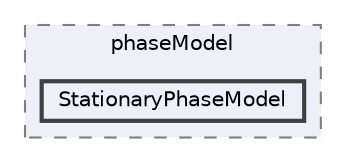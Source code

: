 digraph "src/phaseSystemModels/reactingEuler/multiphaseSystem/phaseModel/StationaryPhaseModel"
{
 // LATEX_PDF_SIZE
  bgcolor="transparent";
  edge [fontname=Helvetica,fontsize=10,labelfontname=Helvetica,labelfontsize=10];
  node [fontname=Helvetica,fontsize=10,shape=box,height=0.2,width=0.4];
  compound=true
  subgraph clusterdir_e73325ebbaf777d8f73dd3ce5c4db79d {
    graph [ bgcolor="#edf0f7", pencolor="grey50", label="phaseModel", fontname=Helvetica,fontsize=10 style="filled,dashed", URL="dir_e73325ebbaf777d8f73dd3ce5c4db79d.html",tooltip=""]
  dir_d8683d04bdcde7a197755691aa6cf2f9 [label="StationaryPhaseModel", fillcolor="#edf0f7", color="grey25", style="filled,bold", URL="dir_d8683d04bdcde7a197755691aa6cf2f9.html",tooltip=""];
  }
}
